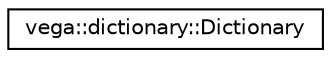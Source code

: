 digraph "Graphical Class Hierarchy"
{
  edge [fontname="Helvetica",fontsize="10",labelfontname="Helvetica",labelfontsize="10"];
  node [fontname="Helvetica",fontsize="10",shape=record];
  rankdir="LR";
  Node0 [label="vega::dictionary::Dictionary",height=0.2,width=0.4,color="black", fillcolor="white", style="filled",URL="$classvega_1_1dictionary_1_1Dictionary.html"];
}
